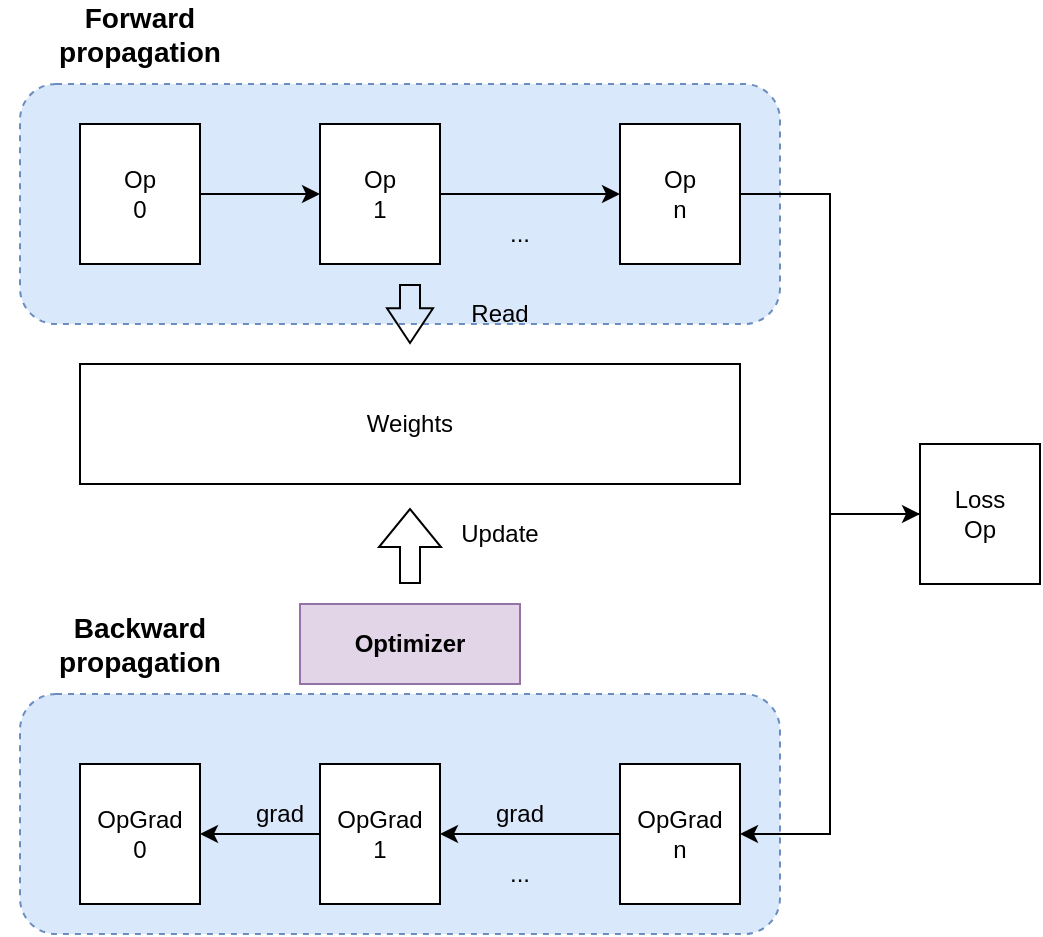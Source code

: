 <mxfile version="20.4.0" type="github">
  <diagram id="wENbt7fuNAPI7s-r718T" name="第 1 页">
    <mxGraphModel dx="1217" dy="877" grid="1" gridSize="10" guides="1" tooltips="1" connect="1" arrows="1" fold="1" page="1" pageScale="1" pageWidth="827" pageHeight="1169" math="0" shadow="0">
      <root>
        <mxCell id="0" />
        <mxCell id="1" parent="0" />
        <mxCell id="c10-ZULsXqmEMeiF0qhY-36" value="" style="rounded=1;whiteSpace=wrap;html=1;dashed=1;fillColor=#dae8fc;strokeColor=#6c8ebf;" parent="1" vertex="1">
          <mxGeometry x="130" y="435" width="380" height="120" as="geometry" />
        </mxCell>
        <mxCell id="c10-ZULsXqmEMeiF0qhY-35" value="" style="rounded=1;whiteSpace=wrap;html=1;dashed=1;fillColor=#dae8fc;strokeColor=#6c8ebf;" parent="1" vertex="1">
          <mxGeometry x="130" y="130" width="380" height="120" as="geometry" />
        </mxCell>
        <mxCell id="c10-ZULsXqmEMeiF0qhY-13" style="edgeStyle=orthogonalEdgeStyle;rounded=0;orthogonalLoop=1;jettySize=auto;html=1;exitX=1;exitY=0.5;exitDx=0;exitDy=0;entryX=0;entryY=0.5;entryDx=0;entryDy=0;" parent="1" source="c10-ZULsXqmEMeiF0qhY-1" target="c10-ZULsXqmEMeiF0qhY-2" edge="1">
          <mxGeometry relative="1" as="geometry" />
        </mxCell>
        <mxCell id="c10-ZULsXqmEMeiF0qhY-1" value="Op&lt;br&gt;0" style="rounded=0;whiteSpace=wrap;html=1;" parent="1" vertex="1">
          <mxGeometry x="160" y="150" width="60" height="70" as="geometry" />
        </mxCell>
        <mxCell id="c10-ZULsXqmEMeiF0qhY-17" style="edgeStyle=orthogonalEdgeStyle;rounded=0;orthogonalLoop=1;jettySize=auto;html=1;exitX=1;exitY=0.5;exitDx=0;exitDy=0;entryX=0;entryY=0.5;entryDx=0;entryDy=0;" parent="1" source="c10-ZULsXqmEMeiF0qhY-2" target="c10-ZULsXqmEMeiF0qhY-3" edge="1">
          <mxGeometry relative="1" as="geometry" />
        </mxCell>
        <mxCell id="c10-ZULsXqmEMeiF0qhY-2" value="Op&lt;br&gt;1" style="rounded=0;whiteSpace=wrap;html=1;" parent="1" vertex="1">
          <mxGeometry x="280" y="150" width="60" height="70" as="geometry" />
        </mxCell>
        <mxCell id="c10-ZULsXqmEMeiF0qhY-18" style="edgeStyle=orthogonalEdgeStyle;rounded=0;orthogonalLoop=1;jettySize=auto;html=1;exitX=1;exitY=0.5;exitDx=0;exitDy=0;entryX=0;entryY=0.5;entryDx=0;entryDy=0;" parent="1" source="c10-ZULsXqmEMeiF0qhY-3" target="c10-ZULsXqmEMeiF0qhY-11" edge="1">
          <mxGeometry relative="1" as="geometry" />
        </mxCell>
        <mxCell id="c10-ZULsXqmEMeiF0qhY-3" value="Op&lt;br&gt;n" style="rounded=0;whiteSpace=wrap;html=1;" parent="1" vertex="1">
          <mxGeometry x="430" y="150" width="60" height="70" as="geometry" />
        </mxCell>
        <mxCell id="c10-ZULsXqmEMeiF0qhY-5" value="..." style="text;html=1;strokeColor=none;fillColor=none;align=center;verticalAlign=middle;whiteSpace=wrap;rounded=0;" parent="1" vertex="1">
          <mxGeometry x="350" y="190" width="60" height="30" as="geometry" />
        </mxCell>
        <mxCell id="c10-ZULsXqmEMeiF0qhY-6" value="OpGrad&lt;br&gt;0" style="rounded=0;whiteSpace=wrap;html=1;" parent="1" vertex="1">
          <mxGeometry x="160" y="470" width="60" height="70" as="geometry" />
        </mxCell>
        <mxCell id="c10-ZULsXqmEMeiF0qhY-20" style="edgeStyle=orthogonalEdgeStyle;rounded=0;orthogonalLoop=1;jettySize=auto;html=1;exitX=0;exitY=0.5;exitDx=0;exitDy=0;entryX=1;entryY=0.5;entryDx=0;entryDy=0;" parent="1" source="c10-ZULsXqmEMeiF0qhY-7" target="c10-ZULsXqmEMeiF0qhY-6" edge="1">
          <mxGeometry relative="1" as="geometry" />
        </mxCell>
        <mxCell id="c10-ZULsXqmEMeiF0qhY-7" value="OpGrad&lt;br&gt;1" style="rounded=0;whiteSpace=wrap;html=1;" parent="1" vertex="1">
          <mxGeometry x="280" y="470" width="60" height="70" as="geometry" />
        </mxCell>
        <mxCell id="c10-ZULsXqmEMeiF0qhY-19" style="edgeStyle=orthogonalEdgeStyle;rounded=0;orthogonalLoop=1;jettySize=auto;html=1;exitX=0;exitY=0.5;exitDx=0;exitDy=0;" parent="1" source="c10-ZULsXqmEMeiF0qhY-8" target="c10-ZULsXqmEMeiF0qhY-7" edge="1">
          <mxGeometry relative="1" as="geometry" />
        </mxCell>
        <mxCell id="c10-ZULsXqmEMeiF0qhY-8" value="OpGrad&lt;br&gt;n" style="rounded=0;whiteSpace=wrap;html=1;" parent="1" vertex="1">
          <mxGeometry x="430" y="470" width="60" height="70" as="geometry" />
        </mxCell>
        <mxCell id="c10-ZULsXqmEMeiF0qhY-9" value="..." style="text;html=1;strokeColor=none;fillColor=none;align=center;verticalAlign=middle;whiteSpace=wrap;rounded=0;" parent="1" vertex="1">
          <mxGeometry x="350" y="510" width="60" height="30" as="geometry" />
        </mxCell>
        <mxCell id="c10-ZULsXqmEMeiF0qhY-21" style="edgeStyle=orthogonalEdgeStyle;rounded=0;orthogonalLoop=1;jettySize=auto;html=1;exitX=0;exitY=0.5;exitDx=0;exitDy=0;entryX=1;entryY=0.5;entryDx=0;entryDy=0;" parent="1" source="c10-ZULsXqmEMeiF0qhY-11" target="c10-ZULsXqmEMeiF0qhY-8" edge="1">
          <mxGeometry relative="1" as="geometry" />
        </mxCell>
        <mxCell id="c10-ZULsXqmEMeiF0qhY-11" value="Loss&lt;br&gt;Op" style="rounded=0;whiteSpace=wrap;html=1;" parent="1" vertex="1">
          <mxGeometry x="580" y="310" width="60" height="70" as="geometry" />
        </mxCell>
        <mxCell id="c10-ZULsXqmEMeiF0qhY-22" value="Weights" style="rounded=0;whiteSpace=wrap;html=1;" parent="1" vertex="1">
          <mxGeometry x="160" y="270" width="330" height="60" as="geometry" />
        </mxCell>
        <mxCell id="c10-ZULsXqmEMeiF0qhY-25" value="grad" style="text;html=1;strokeColor=none;fillColor=none;align=center;verticalAlign=middle;whiteSpace=wrap;rounded=0;" parent="1" vertex="1">
          <mxGeometry x="350" y="480" width="60" height="30" as="geometry" />
        </mxCell>
        <mxCell id="c10-ZULsXqmEMeiF0qhY-26" value="grad" style="text;html=1;strokeColor=none;fillColor=none;align=center;verticalAlign=middle;whiteSpace=wrap;rounded=0;" parent="1" vertex="1">
          <mxGeometry x="230" y="480" width="60" height="30" as="geometry" />
        </mxCell>
        <mxCell id="c10-ZULsXqmEMeiF0qhY-27" value="&lt;b&gt;Optimizer&lt;/b&gt;" style="rounded=0;whiteSpace=wrap;html=1;fillColor=#e1d5e7;strokeColor=#9673a6;" parent="1" vertex="1">
          <mxGeometry x="270" y="390" width="110" height="40" as="geometry" />
        </mxCell>
        <mxCell id="c10-ZULsXqmEMeiF0qhY-28" value="" style="shape=flexArrow;endArrow=classic;html=1;rounded=0;" parent="1" edge="1">
          <mxGeometry width="50" height="50" relative="1" as="geometry">
            <mxPoint x="325" y="380" as="sourcePoint" />
            <mxPoint x="325" y="342" as="targetPoint" />
          </mxGeometry>
        </mxCell>
        <mxCell id="c10-ZULsXqmEMeiF0qhY-29" value="Update" style="text;html=1;strokeColor=none;fillColor=none;align=center;verticalAlign=middle;whiteSpace=wrap;rounded=0;" parent="1" vertex="1">
          <mxGeometry x="340" y="340" width="60" height="30" as="geometry" />
        </mxCell>
        <mxCell id="c10-ZULsXqmEMeiF0qhY-31" value="" style="shape=flexArrow;endArrow=classic;html=1;rounded=0;endWidth=12;endSize=5.444;" parent="1" edge="1">
          <mxGeometry width="50" height="50" relative="1" as="geometry">
            <mxPoint x="325" y="230" as="sourcePoint" />
            <mxPoint x="325" y="260" as="targetPoint" />
          </mxGeometry>
        </mxCell>
        <mxCell id="c10-ZULsXqmEMeiF0qhY-33" value="Read" style="text;html=1;strokeColor=none;fillColor=none;align=center;verticalAlign=middle;whiteSpace=wrap;rounded=0;" parent="1" vertex="1">
          <mxGeometry x="340" y="230" width="60" height="30" as="geometry" />
        </mxCell>
        <mxCell id="_K-2ffVjdaapof2ypOLh-1" value="&lt;b&gt;&lt;font style=&quot;font-size: 14px;&quot;&gt;Forward propagation&lt;/font&gt;&lt;/b&gt;" style="text;html=1;strokeColor=none;fillColor=none;align=center;verticalAlign=middle;whiteSpace=wrap;rounded=0;dashed=1;" vertex="1" parent="1">
          <mxGeometry x="120" y="90" width="140" height="30" as="geometry" />
        </mxCell>
        <mxCell id="_K-2ffVjdaapof2ypOLh-2" value="&lt;b&gt;&lt;font style=&quot;font-size: 14px;&quot;&gt;Backward propagation&lt;/font&gt;&lt;/b&gt;" style="text;html=1;strokeColor=none;fillColor=none;align=center;verticalAlign=middle;whiteSpace=wrap;rounded=0;dashed=1;" vertex="1" parent="1">
          <mxGeometry x="120" y="395" width="140" height="30" as="geometry" />
        </mxCell>
      </root>
    </mxGraphModel>
  </diagram>
</mxfile>
